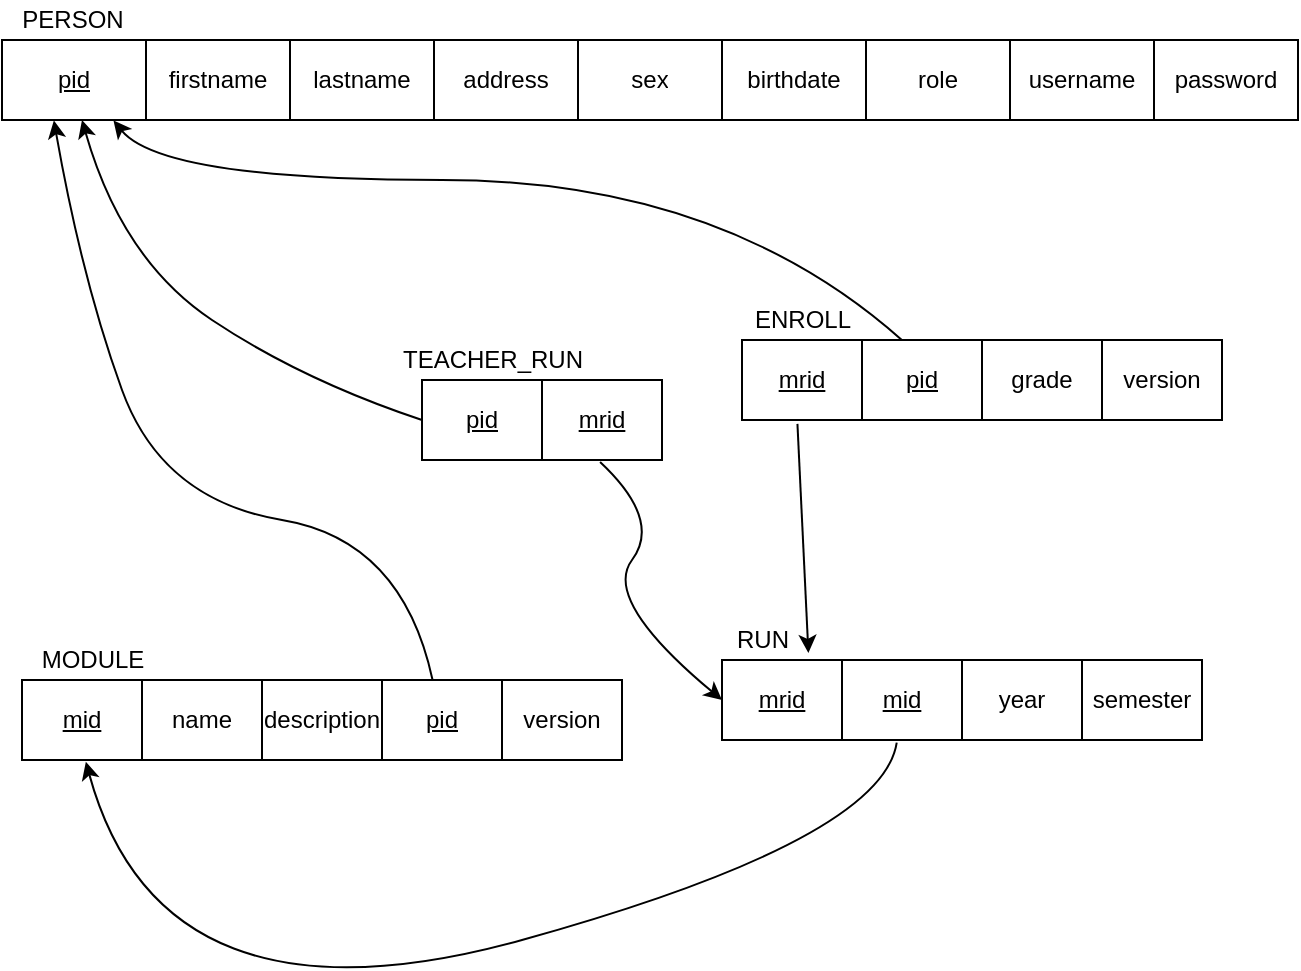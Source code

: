 <mxfile version="17.4.5" type="device"><diagram id="yaN3bnzwzutCsYBndLOa" name="Seite-1"><mxGraphModel dx="1653" dy="915" grid="1" gridSize="10" guides="1" tooltips="1" connect="1" arrows="1" fold="1" page="1" pageScale="1" pageWidth="827" pageHeight="1169" math="0" shadow="0"><root><mxCell id="0"/><mxCell id="1" parent="0"/><mxCell id="STozMBSYPhfu9_nxHItY-14" value="" style="shape=table;startSize=0;container=1;collapsible=0;childLayout=tableLayout;resizeLast=0;" parent="1" vertex="1"><mxGeometry x="30" y="80" width="648" height="40" as="geometry"/></mxCell><mxCell id="STozMBSYPhfu9_nxHItY-15" value="" style="shape=tableRow;horizontal=0;startSize=0;swimlaneHead=0;swimlaneBody=0;top=0;left=0;bottom=0;right=0;collapsible=0;dropTarget=0;fillColor=none;points=[[0,0.5],[1,0.5]];portConstraint=eastwest;" parent="STozMBSYPhfu9_nxHItY-14" vertex="1"><mxGeometry width="648" height="40" as="geometry"/></mxCell><mxCell id="STozMBSYPhfu9_nxHItY-16" value="&lt;u&gt;pid&lt;/u&gt;" style="shape=partialRectangle;html=1;whiteSpace=wrap;connectable=0;overflow=hidden;fillColor=none;top=0;left=0;bottom=0;right=0;pointerEvents=1;" parent="STozMBSYPhfu9_nxHItY-15" vertex="1"><mxGeometry width="72" height="40" as="geometry"><mxRectangle width="72" height="40" as="alternateBounds"/></mxGeometry></mxCell><mxCell id="STozMBSYPhfu9_nxHItY-17" value="firstname" style="shape=partialRectangle;html=1;whiteSpace=wrap;connectable=0;overflow=hidden;fillColor=none;top=0;left=0;bottom=0;right=0;pointerEvents=1;" parent="STozMBSYPhfu9_nxHItY-15" vertex="1"><mxGeometry x="72" width="72" height="40" as="geometry"><mxRectangle width="72" height="40" as="alternateBounds"/></mxGeometry></mxCell><mxCell id="STozMBSYPhfu9_nxHItY-18" value="lastname" style="shape=partialRectangle;html=1;whiteSpace=wrap;connectable=0;overflow=hidden;fillColor=none;top=0;left=0;bottom=0;right=0;pointerEvents=1;" parent="STozMBSYPhfu9_nxHItY-15" vertex="1"><mxGeometry x="144" width="72" height="40" as="geometry"><mxRectangle width="72" height="40" as="alternateBounds"/></mxGeometry></mxCell><mxCell id="STozMBSYPhfu9_nxHItY-19" value="address" style="shape=partialRectangle;html=1;whiteSpace=wrap;connectable=0;overflow=hidden;fillColor=none;top=0;left=0;bottom=0;right=0;pointerEvents=1;" parent="STozMBSYPhfu9_nxHItY-15" vertex="1"><mxGeometry x="216" width="72" height="40" as="geometry"><mxRectangle width="72" height="40" as="alternateBounds"/></mxGeometry></mxCell><mxCell id="STozMBSYPhfu9_nxHItY-20" value="sex" style="shape=partialRectangle;html=1;whiteSpace=wrap;connectable=0;overflow=hidden;fillColor=none;top=0;left=0;bottom=0;right=0;pointerEvents=1;" parent="STozMBSYPhfu9_nxHItY-15" vertex="1"><mxGeometry x="288" width="72" height="40" as="geometry"><mxRectangle width="72" height="40" as="alternateBounds"/></mxGeometry></mxCell><mxCell id="STozMBSYPhfu9_nxHItY-22" value="birthdate" style="shape=partialRectangle;html=1;whiteSpace=wrap;connectable=0;overflow=hidden;fillColor=none;top=0;left=0;bottom=0;right=0;pointerEvents=1;" parent="STozMBSYPhfu9_nxHItY-15" vertex="1"><mxGeometry x="360" width="72" height="40" as="geometry"><mxRectangle width="72" height="40" as="alternateBounds"/></mxGeometry></mxCell><mxCell id="STozMBSYPhfu9_nxHItY-23" value="role" style="shape=partialRectangle;html=1;whiteSpace=wrap;connectable=0;overflow=hidden;fillColor=none;top=0;left=0;bottom=0;right=0;pointerEvents=1;" parent="STozMBSYPhfu9_nxHItY-15" vertex="1"><mxGeometry x="432" width="72" height="40" as="geometry"><mxRectangle width="72" height="40" as="alternateBounds"/></mxGeometry></mxCell><mxCell id="STozMBSYPhfu9_nxHItY-24" value="username" style="shape=partialRectangle;html=1;whiteSpace=wrap;connectable=0;overflow=hidden;fillColor=none;top=0;left=0;bottom=0;right=0;pointerEvents=1;" parent="STozMBSYPhfu9_nxHItY-15" vertex="1"><mxGeometry x="504" width="72" height="40" as="geometry"><mxRectangle width="72" height="40" as="alternateBounds"/></mxGeometry></mxCell><mxCell id="STozMBSYPhfu9_nxHItY-25" value="password" style="shape=partialRectangle;html=1;whiteSpace=wrap;connectable=0;overflow=hidden;fillColor=none;top=0;left=0;bottom=0;right=0;pointerEvents=1;" parent="STozMBSYPhfu9_nxHItY-15" vertex="1"><mxGeometry x="576" width="72" height="40" as="geometry"><mxRectangle width="72" height="40" as="alternateBounds"/></mxGeometry></mxCell><mxCell id="STozMBSYPhfu9_nxHItY-21" value="PERSON" style="text;html=1;align=center;verticalAlign=middle;resizable=0;points=[];autosize=1;strokeColor=none;fillColor=none;" parent="1" vertex="1"><mxGeometry x="30" y="60" width="70" height="20" as="geometry"/></mxCell><mxCell id="STozMBSYPhfu9_nxHItY-26" value="MODULE" style="text;html=1;align=center;verticalAlign=middle;resizable=0;points=[];autosize=1;strokeColor=none;fillColor=none;" parent="1" vertex="1"><mxGeometry x="40" y="380" width="70" height="20" as="geometry"/></mxCell><mxCell id="STozMBSYPhfu9_nxHItY-28" value="" style="shape=table;startSize=0;container=1;collapsible=0;childLayout=tableLayout;" parent="1" vertex="1"><mxGeometry x="40" y="400" width="240" height="40" as="geometry"/></mxCell><mxCell id="STozMBSYPhfu9_nxHItY-29" value="" style="shape=tableRow;horizontal=0;startSize=0;swimlaneHead=0;swimlaneBody=0;top=0;left=0;bottom=0;right=0;collapsible=0;dropTarget=0;fillColor=none;points=[[0,0.5],[1,0.5]];portConstraint=eastwest;" parent="STozMBSYPhfu9_nxHItY-28" vertex="1"><mxGeometry width="240" height="40" as="geometry"/></mxCell><mxCell id="STozMBSYPhfu9_nxHItY-30" value="&lt;u&gt;mid&lt;/u&gt;" style="shape=partialRectangle;html=1;whiteSpace=wrap;connectable=0;overflow=hidden;fillColor=none;top=0;left=0;bottom=0;right=0;pointerEvents=1;" parent="STozMBSYPhfu9_nxHItY-29" vertex="1"><mxGeometry width="60" height="40" as="geometry"><mxRectangle width="60" height="40" as="alternateBounds"/></mxGeometry></mxCell><mxCell id="STozMBSYPhfu9_nxHItY-31" value="name" style="shape=partialRectangle;html=1;whiteSpace=wrap;connectable=0;overflow=hidden;fillColor=none;top=0;left=0;bottom=0;right=0;pointerEvents=1;" parent="STozMBSYPhfu9_nxHItY-29" vertex="1"><mxGeometry x="60" width="60" height="40" as="geometry"><mxRectangle width="60" height="40" as="alternateBounds"/></mxGeometry></mxCell><mxCell id="STozMBSYPhfu9_nxHItY-32" value="description" style="shape=partialRectangle;html=1;whiteSpace=wrap;connectable=0;overflow=hidden;fillColor=none;top=0;left=0;bottom=0;right=0;pointerEvents=1;" parent="STozMBSYPhfu9_nxHItY-29" vertex="1"><mxGeometry x="120" width="60" height="40" as="geometry"><mxRectangle width="60" height="40" as="alternateBounds"/></mxGeometry></mxCell><mxCell id="STozMBSYPhfu9_nxHItY-33" value="&lt;u&gt;pid&lt;/u&gt;" style="shape=partialRectangle;html=1;whiteSpace=wrap;connectable=0;overflow=hidden;fillColor=none;top=0;left=0;bottom=0;right=0;pointerEvents=1;" parent="STozMBSYPhfu9_nxHItY-29" vertex="1"><mxGeometry x="180" width="60" height="40" as="geometry"><mxRectangle width="60" height="40" as="alternateBounds"/></mxGeometry></mxCell><mxCell id="STozMBSYPhfu9_nxHItY-34" value="RUN" style="text;html=1;align=center;verticalAlign=middle;resizable=0;points=[];autosize=1;strokeColor=none;fillColor=none;" parent="1" vertex="1"><mxGeometry x="390" y="370" width="40" height="20" as="geometry"/></mxCell><mxCell id="STozMBSYPhfu9_nxHItY-35" value="" style="shape=table;startSize=0;container=1;collapsible=0;childLayout=tableLayout;" parent="1" vertex="1"><mxGeometry x="390" y="390" width="240" height="40" as="geometry"/></mxCell><mxCell id="STozMBSYPhfu9_nxHItY-36" value="" style="shape=tableRow;horizontal=0;startSize=0;swimlaneHead=0;swimlaneBody=0;top=0;left=0;bottom=0;right=0;collapsible=0;dropTarget=0;fillColor=none;points=[[0,0.5],[1,0.5]];portConstraint=eastwest;" parent="STozMBSYPhfu9_nxHItY-35" vertex="1"><mxGeometry width="240" height="40" as="geometry"/></mxCell><mxCell id="STozMBSYPhfu9_nxHItY-37" value="&lt;u&gt;mrid&lt;/u&gt;" style="shape=partialRectangle;html=1;whiteSpace=wrap;connectable=0;overflow=hidden;fillColor=none;top=0;left=0;bottom=0;right=0;pointerEvents=1;" parent="STozMBSYPhfu9_nxHItY-36" vertex="1"><mxGeometry width="60" height="40" as="geometry"><mxRectangle width="60" height="40" as="alternateBounds"/></mxGeometry></mxCell><mxCell id="STozMBSYPhfu9_nxHItY-55" value="&lt;u&gt;mid&lt;/u&gt;" style="shape=partialRectangle;html=1;whiteSpace=wrap;connectable=0;overflow=hidden;fillColor=none;top=0;left=0;bottom=0;right=0;pointerEvents=1;" parent="STozMBSYPhfu9_nxHItY-36" vertex="1"><mxGeometry x="60" width="60" height="40" as="geometry"><mxRectangle width="60" height="40" as="alternateBounds"/></mxGeometry></mxCell><mxCell id="STozMBSYPhfu9_nxHItY-38" value="year" style="shape=partialRectangle;html=1;whiteSpace=wrap;connectable=0;overflow=hidden;fillColor=none;top=0;left=0;bottom=0;right=0;pointerEvents=1;" parent="STozMBSYPhfu9_nxHItY-36" vertex="1"><mxGeometry x="120" width="60" height="40" as="geometry"><mxRectangle width="60" height="40" as="alternateBounds"/></mxGeometry></mxCell><mxCell id="STozMBSYPhfu9_nxHItY-39" value="semester" style="shape=partialRectangle;html=1;whiteSpace=wrap;connectable=0;overflow=hidden;fillColor=none;top=0;left=0;bottom=0;right=0;pointerEvents=1;" parent="STozMBSYPhfu9_nxHItY-36" vertex="1"><mxGeometry x="180" width="60" height="40" as="geometry"><mxRectangle width="60" height="40" as="alternateBounds"/></mxGeometry></mxCell><mxCell id="STozMBSYPhfu9_nxHItY-41" value="ENROLL" style="text;html=1;align=center;verticalAlign=middle;resizable=0;points=[];autosize=1;strokeColor=none;fillColor=none;" parent="1" vertex="1"><mxGeometry x="400" y="210" width="60" height="20" as="geometry"/></mxCell><mxCell id="STozMBSYPhfu9_nxHItY-42" value="" style="shape=table;startSize=0;container=1;collapsible=0;childLayout=tableLayout;" parent="1" vertex="1"><mxGeometry x="400" y="230" width="180" height="40" as="geometry"/></mxCell><mxCell id="STozMBSYPhfu9_nxHItY-43" value="" style="shape=tableRow;horizontal=0;startSize=0;swimlaneHead=0;swimlaneBody=0;top=0;left=0;bottom=0;right=0;collapsible=0;dropTarget=0;fillColor=none;points=[[0,0.5],[1,0.5]];portConstraint=eastwest;" parent="STozMBSYPhfu9_nxHItY-42" vertex="1"><mxGeometry width="180" height="40" as="geometry"/></mxCell><mxCell id="STozMBSYPhfu9_nxHItY-44" value="&lt;u&gt;mrid&lt;/u&gt;" style="shape=partialRectangle;html=1;whiteSpace=wrap;connectable=0;overflow=hidden;fillColor=none;top=0;left=0;bottom=0;right=0;pointerEvents=1;" parent="STozMBSYPhfu9_nxHItY-43" vertex="1"><mxGeometry width="60" height="40" as="geometry"><mxRectangle width="60" height="40" as="alternateBounds"/></mxGeometry></mxCell><mxCell id="STozMBSYPhfu9_nxHItY-45" value="&lt;u&gt;pid&lt;/u&gt;" style="shape=partialRectangle;html=1;whiteSpace=wrap;connectable=0;overflow=hidden;fillColor=none;top=0;left=0;bottom=0;right=0;pointerEvents=1;" parent="STozMBSYPhfu9_nxHItY-43" vertex="1"><mxGeometry x="60" width="60" height="40" as="geometry"><mxRectangle width="60" height="40" as="alternateBounds"/></mxGeometry></mxCell><mxCell id="STozMBSYPhfu9_nxHItY-46" value="grade" style="shape=partialRectangle;html=1;whiteSpace=wrap;connectable=0;overflow=hidden;fillColor=none;top=0;left=0;bottom=0;right=0;pointerEvents=1;" parent="STozMBSYPhfu9_nxHItY-43" vertex="1"><mxGeometry x="120" width="60" height="40" as="geometry"><mxRectangle width="60" height="40" as="alternateBounds"/></mxGeometry></mxCell><mxCell id="STozMBSYPhfu9_nxHItY-48" value="" style="shape=table;startSize=0;container=1;collapsible=0;childLayout=tableLayout;" parent="1" vertex="1"><mxGeometry x="240" y="250" width="120" height="40" as="geometry"/></mxCell><mxCell id="STozMBSYPhfu9_nxHItY-49" value="" style="shape=tableRow;horizontal=0;startSize=0;swimlaneHead=0;swimlaneBody=0;top=0;left=0;bottom=0;right=0;collapsible=0;dropTarget=0;fillColor=none;points=[[0,0.5],[1,0.5]];portConstraint=eastwest;" parent="STozMBSYPhfu9_nxHItY-48" vertex="1"><mxGeometry width="120" height="40" as="geometry"/></mxCell><mxCell id="STozMBSYPhfu9_nxHItY-50" value="&lt;u&gt;pid&lt;/u&gt;" style="shape=partialRectangle;html=1;whiteSpace=wrap;connectable=0;overflow=hidden;fillColor=none;top=0;left=0;bottom=0;right=0;pointerEvents=1;" parent="STozMBSYPhfu9_nxHItY-49" vertex="1"><mxGeometry width="60" height="40" as="geometry"><mxRectangle width="60" height="40" as="alternateBounds"/></mxGeometry></mxCell><mxCell id="STozMBSYPhfu9_nxHItY-51" value="&lt;u&gt;mrid&lt;/u&gt;" style="shape=partialRectangle;html=1;whiteSpace=wrap;connectable=0;overflow=hidden;fillColor=none;top=0;left=0;bottom=0;right=0;pointerEvents=1;" parent="STozMBSYPhfu9_nxHItY-49" vertex="1"><mxGeometry x="60" width="60" height="40" as="geometry"><mxRectangle width="60" height="40" as="alternateBounds"/></mxGeometry></mxCell><mxCell id="STozMBSYPhfu9_nxHItY-54" value="TEACHER_RUN" style="text;html=1;align=center;verticalAlign=middle;resizable=0;points=[];autosize=1;strokeColor=none;fillColor=none;" parent="1" vertex="1"><mxGeometry x="220" y="230" width="110" height="20" as="geometry"/></mxCell><mxCell id="STozMBSYPhfu9_nxHItY-60" value="" style="endArrow=classic;html=1;rounded=0;exitX=0.154;exitY=1.049;exitDx=0;exitDy=0;exitPerimeter=0;entryX=0.18;entryY=-0.089;entryDx=0;entryDy=0;entryPerimeter=0;" parent="1" source="STozMBSYPhfu9_nxHItY-43" target="STozMBSYPhfu9_nxHItY-36" edge="1"><mxGeometry width="50" height="50" relative="1" as="geometry"><mxPoint x="498.56" y="239.88" as="sourcePoint"/><mxPoint x="99.76" y="131.64" as="targetPoint"/></mxGeometry></mxCell><mxCell id="STozMBSYPhfu9_nxHItY-62" value="" style="curved=1;endArrow=classic;html=1;rounded=0;exitX=0.364;exitY=1.032;exitDx=0;exitDy=0;exitPerimeter=0;entryX=0.133;entryY=1.023;entryDx=0;entryDy=0;entryPerimeter=0;" parent="1" source="STozMBSYPhfu9_nxHItY-36" target="STozMBSYPhfu9_nxHItY-29" edge="1"><mxGeometry width="50" height="50" relative="1" as="geometry"><mxPoint x="360" y="420" as="sourcePoint"/><mxPoint x="410" y="370" as="targetPoint"/><Array as="points"><mxPoint x="470" y="480"/><mxPoint x="110" y="580"/></Array></mxGeometry></mxCell><mxCell id="STozMBSYPhfu9_nxHItY-66" value="" style="curved=1;endArrow=classic;html=1;rounded=0;exitX=0.444;exitY=0;exitDx=0;exitDy=0;exitPerimeter=0;entryX=0.086;entryY=1.005;entryDx=0;entryDy=0;entryPerimeter=0;" parent="1" source="STozMBSYPhfu9_nxHItY-43" target="STozMBSYPhfu9_nxHItY-14" edge="1"><mxGeometry width="50" height="50" relative="1" as="geometry"><mxPoint x="290" y="220" as="sourcePoint"/><mxPoint x="90" y="120" as="targetPoint"/><Array as="points"><mxPoint x="390" y="150"/><mxPoint x="110" y="150"/></Array></mxGeometry></mxCell><mxCell id="STozMBSYPhfu9_nxHItY-67" value="" style="curved=1;endArrow=classic;html=1;rounded=0;exitX=0;exitY=0.5;exitDx=0;exitDy=0;" parent="1" source="STozMBSYPhfu9_nxHItY-48" edge="1"><mxGeometry width="50" height="50" relative="1" as="geometry"><mxPoint x="140" y="220" as="sourcePoint"/><mxPoint x="70" y="120" as="targetPoint"/><Array as="points"><mxPoint x="180" y="250"/><mxPoint x="90" y="190"/></Array></mxGeometry></mxCell><mxCell id="STozMBSYPhfu9_nxHItY-68" value="" style="curved=1;endArrow=classic;html=1;rounded=0;entryX=0.04;entryY=1.005;entryDx=0;entryDy=0;entryPerimeter=0;exitX=0.855;exitY=-0.01;exitDx=0;exitDy=0;exitPerimeter=0;" parent="1" source="STozMBSYPhfu9_nxHItY-29" target="STozMBSYPhfu9_nxHItY-15" edge="1"><mxGeometry width="50" height="50" relative="1" as="geometry"><mxPoint x="70" y="250" as="sourcePoint"/><mxPoint x="120" y="200" as="targetPoint"/><Array as="points"><mxPoint x="230" y="330"/><mxPoint x="110" y="310"/><mxPoint x="70" y="200"/></Array></mxGeometry></mxCell><mxCell id="9s2w0jWbg7WgISFaj4XP-1" value="" style="curved=1;endArrow=classic;html=1;rounded=0;entryX=0;entryY=0.5;entryDx=0;entryDy=0;exitX=0.742;exitY=1.025;exitDx=0;exitDy=0;exitPerimeter=0;" parent="1" source="STozMBSYPhfu9_nxHItY-49" target="STozMBSYPhfu9_nxHItY-36" edge="1"><mxGeometry width="50" height="50" relative="1" as="geometry"><mxPoint x="360" y="270" as="sourcePoint"/><mxPoint x="390" y="320" as="targetPoint"/><Array as="points"><mxPoint x="360" y="320"/><mxPoint x="330" y="360"/></Array></mxGeometry></mxCell><mxCell id="t8T15Fr_yB0WmnIiX9gJ-1" value="version" style="rounded=0;whiteSpace=wrap;html=1;" vertex="1" parent="1"><mxGeometry x="580" y="230" width="60" height="40" as="geometry"/></mxCell><mxCell id="t8T15Fr_yB0WmnIiX9gJ-2" value="version" style="rounded=0;whiteSpace=wrap;html=1;" vertex="1" parent="1"><mxGeometry x="280" y="400" width="60" height="40" as="geometry"/></mxCell></root></mxGraphModel></diagram></mxfile>